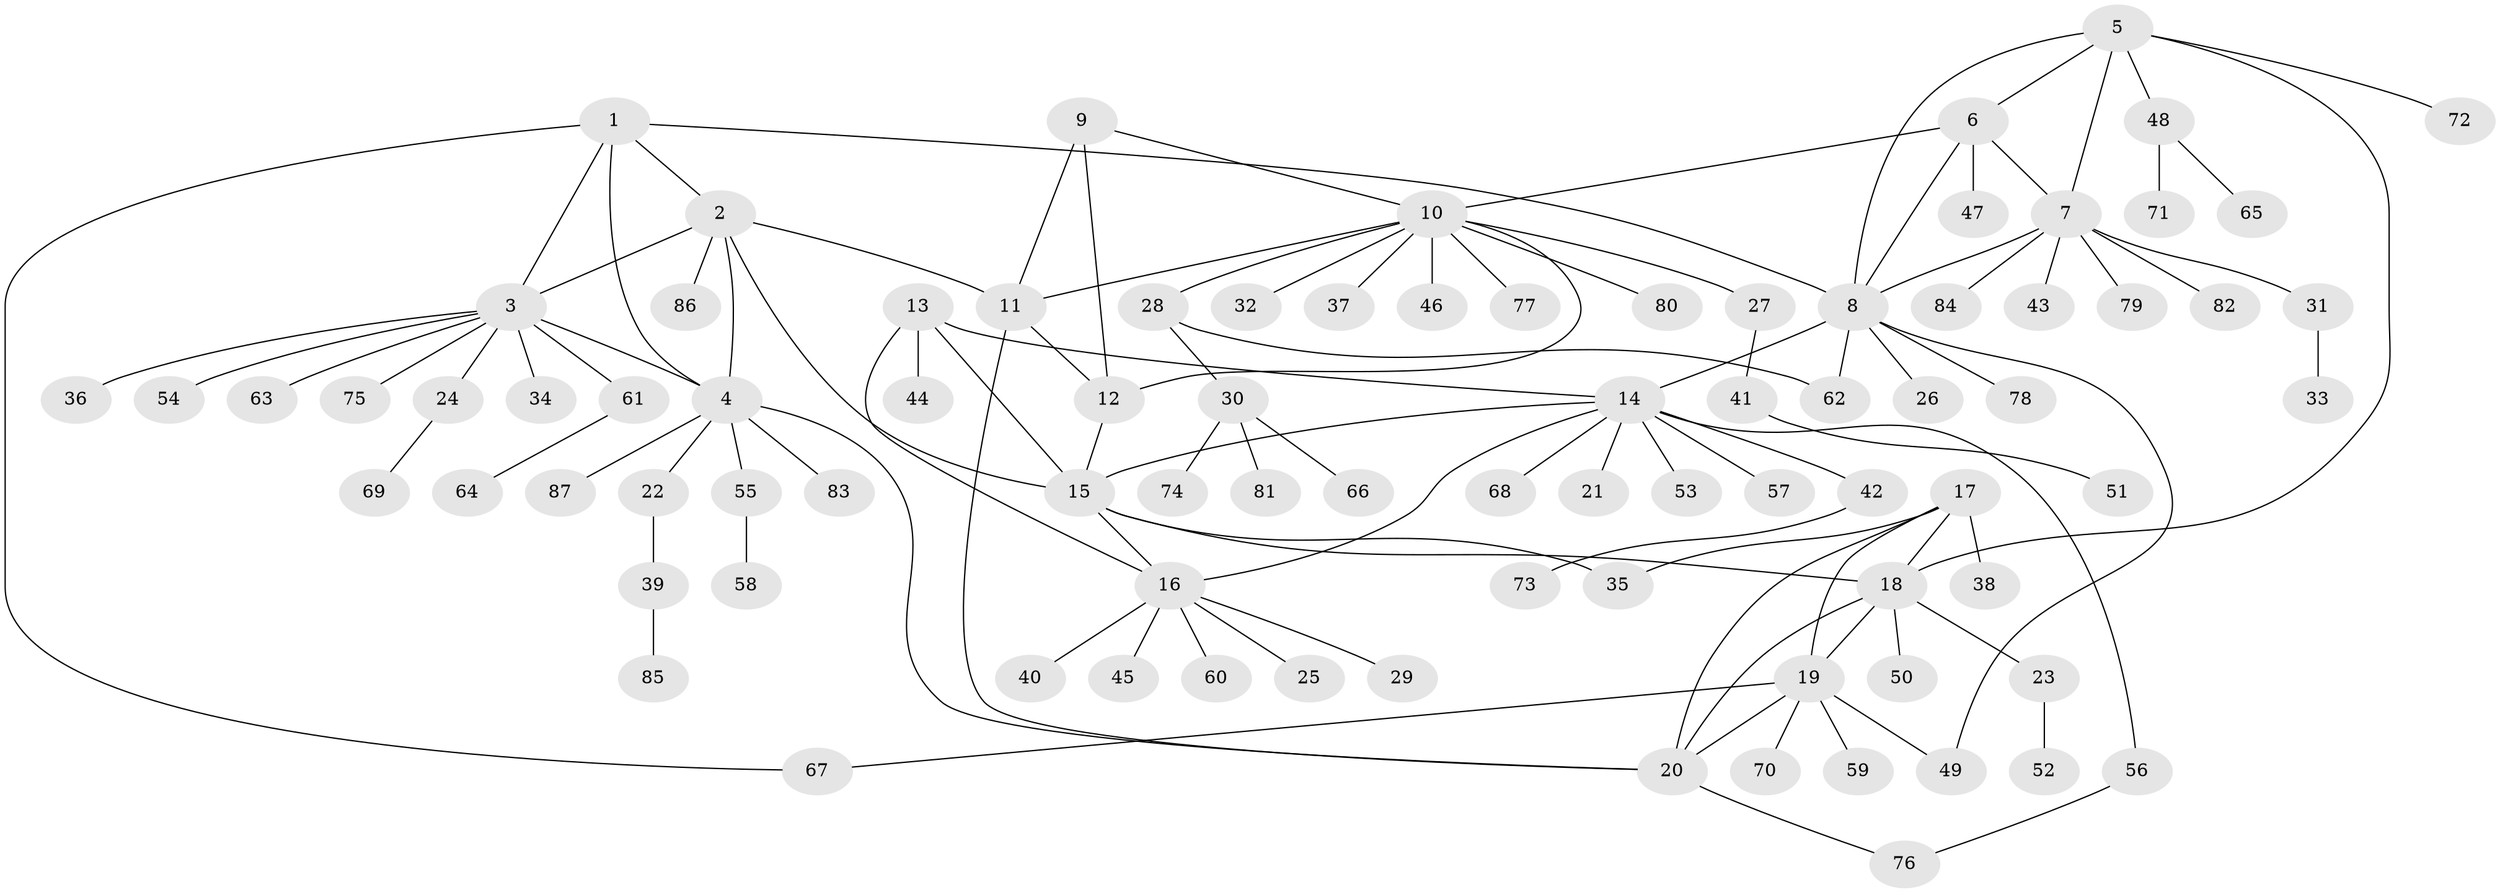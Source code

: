 // coarse degree distribution, {5: 0.01639344262295082, 8: 0.01639344262295082, 9: 0.04918032786885246, 7: 0.06557377049180328, 11: 0.01639344262295082, 3: 0.08196721311475409, 6: 0.04918032786885246, 4: 0.01639344262295082, 2: 0.09836065573770492, 1: 0.5901639344262295}
// Generated by graph-tools (version 1.1) at 2025/42/03/06/25 10:42:15]
// undirected, 87 vertices, 112 edges
graph export_dot {
graph [start="1"]
  node [color=gray90,style=filled];
  1;
  2;
  3;
  4;
  5;
  6;
  7;
  8;
  9;
  10;
  11;
  12;
  13;
  14;
  15;
  16;
  17;
  18;
  19;
  20;
  21;
  22;
  23;
  24;
  25;
  26;
  27;
  28;
  29;
  30;
  31;
  32;
  33;
  34;
  35;
  36;
  37;
  38;
  39;
  40;
  41;
  42;
  43;
  44;
  45;
  46;
  47;
  48;
  49;
  50;
  51;
  52;
  53;
  54;
  55;
  56;
  57;
  58;
  59;
  60;
  61;
  62;
  63;
  64;
  65;
  66;
  67;
  68;
  69;
  70;
  71;
  72;
  73;
  74;
  75;
  76;
  77;
  78;
  79;
  80;
  81;
  82;
  83;
  84;
  85;
  86;
  87;
  1 -- 2;
  1 -- 3;
  1 -- 4;
  1 -- 8;
  1 -- 67;
  2 -- 3;
  2 -- 4;
  2 -- 11;
  2 -- 15;
  2 -- 86;
  3 -- 4;
  3 -- 24;
  3 -- 34;
  3 -- 36;
  3 -- 54;
  3 -- 61;
  3 -- 63;
  3 -- 75;
  4 -- 20;
  4 -- 22;
  4 -- 55;
  4 -- 83;
  4 -- 87;
  5 -- 6;
  5 -- 7;
  5 -- 8;
  5 -- 18;
  5 -- 48;
  5 -- 72;
  6 -- 7;
  6 -- 8;
  6 -- 10;
  6 -- 47;
  7 -- 8;
  7 -- 31;
  7 -- 43;
  7 -- 79;
  7 -- 82;
  7 -- 84;
  8 -- 14;
  8 -- 26;
  8 -- 49;
  8 -- 62;
  8 -- 78;
  9 -- 10;
  9 -- 11;
  9 -- 12;
  10 -- 11;
  10 -- 12;
  10 -- 27;
  10 -- 28;
  10 -- 32;
  10 -- 37;
  10 -- 46;
  10 -- 77;
  10 -- 80;
  11 -- 12;
  11 -- 20;
  12 -- 15;
  13 -- 14;
  13 -- 15;
  13 -- 16;
  13 -- 44;
  14 -- 15;
  14 -- 16;
  14 -- 21;
  14 -- 42;
  14 -- 53;
  14 -- 56;
  14 -- 57;
  14 -- 68;
  15 -- 16;
  15 -- 18;
  15 -- 35;
  16 -- 25;
  16 -- 29;
  16 -- 40;
  16 -- 45;
  16 -- 60;
  17 -- 18;
  17 -- 19;
  17 -- 20;
  17 -- 35;
  17 -- 38;
  18 -- 19;
  18 -- 20;
  18 -- 23;
  18 -- 50;
  19 -- 20;
  19 -- 49;
  19 -- 59;
  19 -- 67;
  19 -- 70;
  20 -- 76;
  22 -- 39;
  23 -- 52;
  24 -- 69;
  27 -- 41;
  28 -- 30;
  28 -- 62;
  30 -- 66;
  30 -- 74;
  30 -- 81;
  31 -- 33;
  39 -- 85;
  41 -- 51;
  42 -- 73;
  48 -- 65;
  48 -- 71;
  55 -- 58;
  56 -- 76;
  61 -- 64;
}
